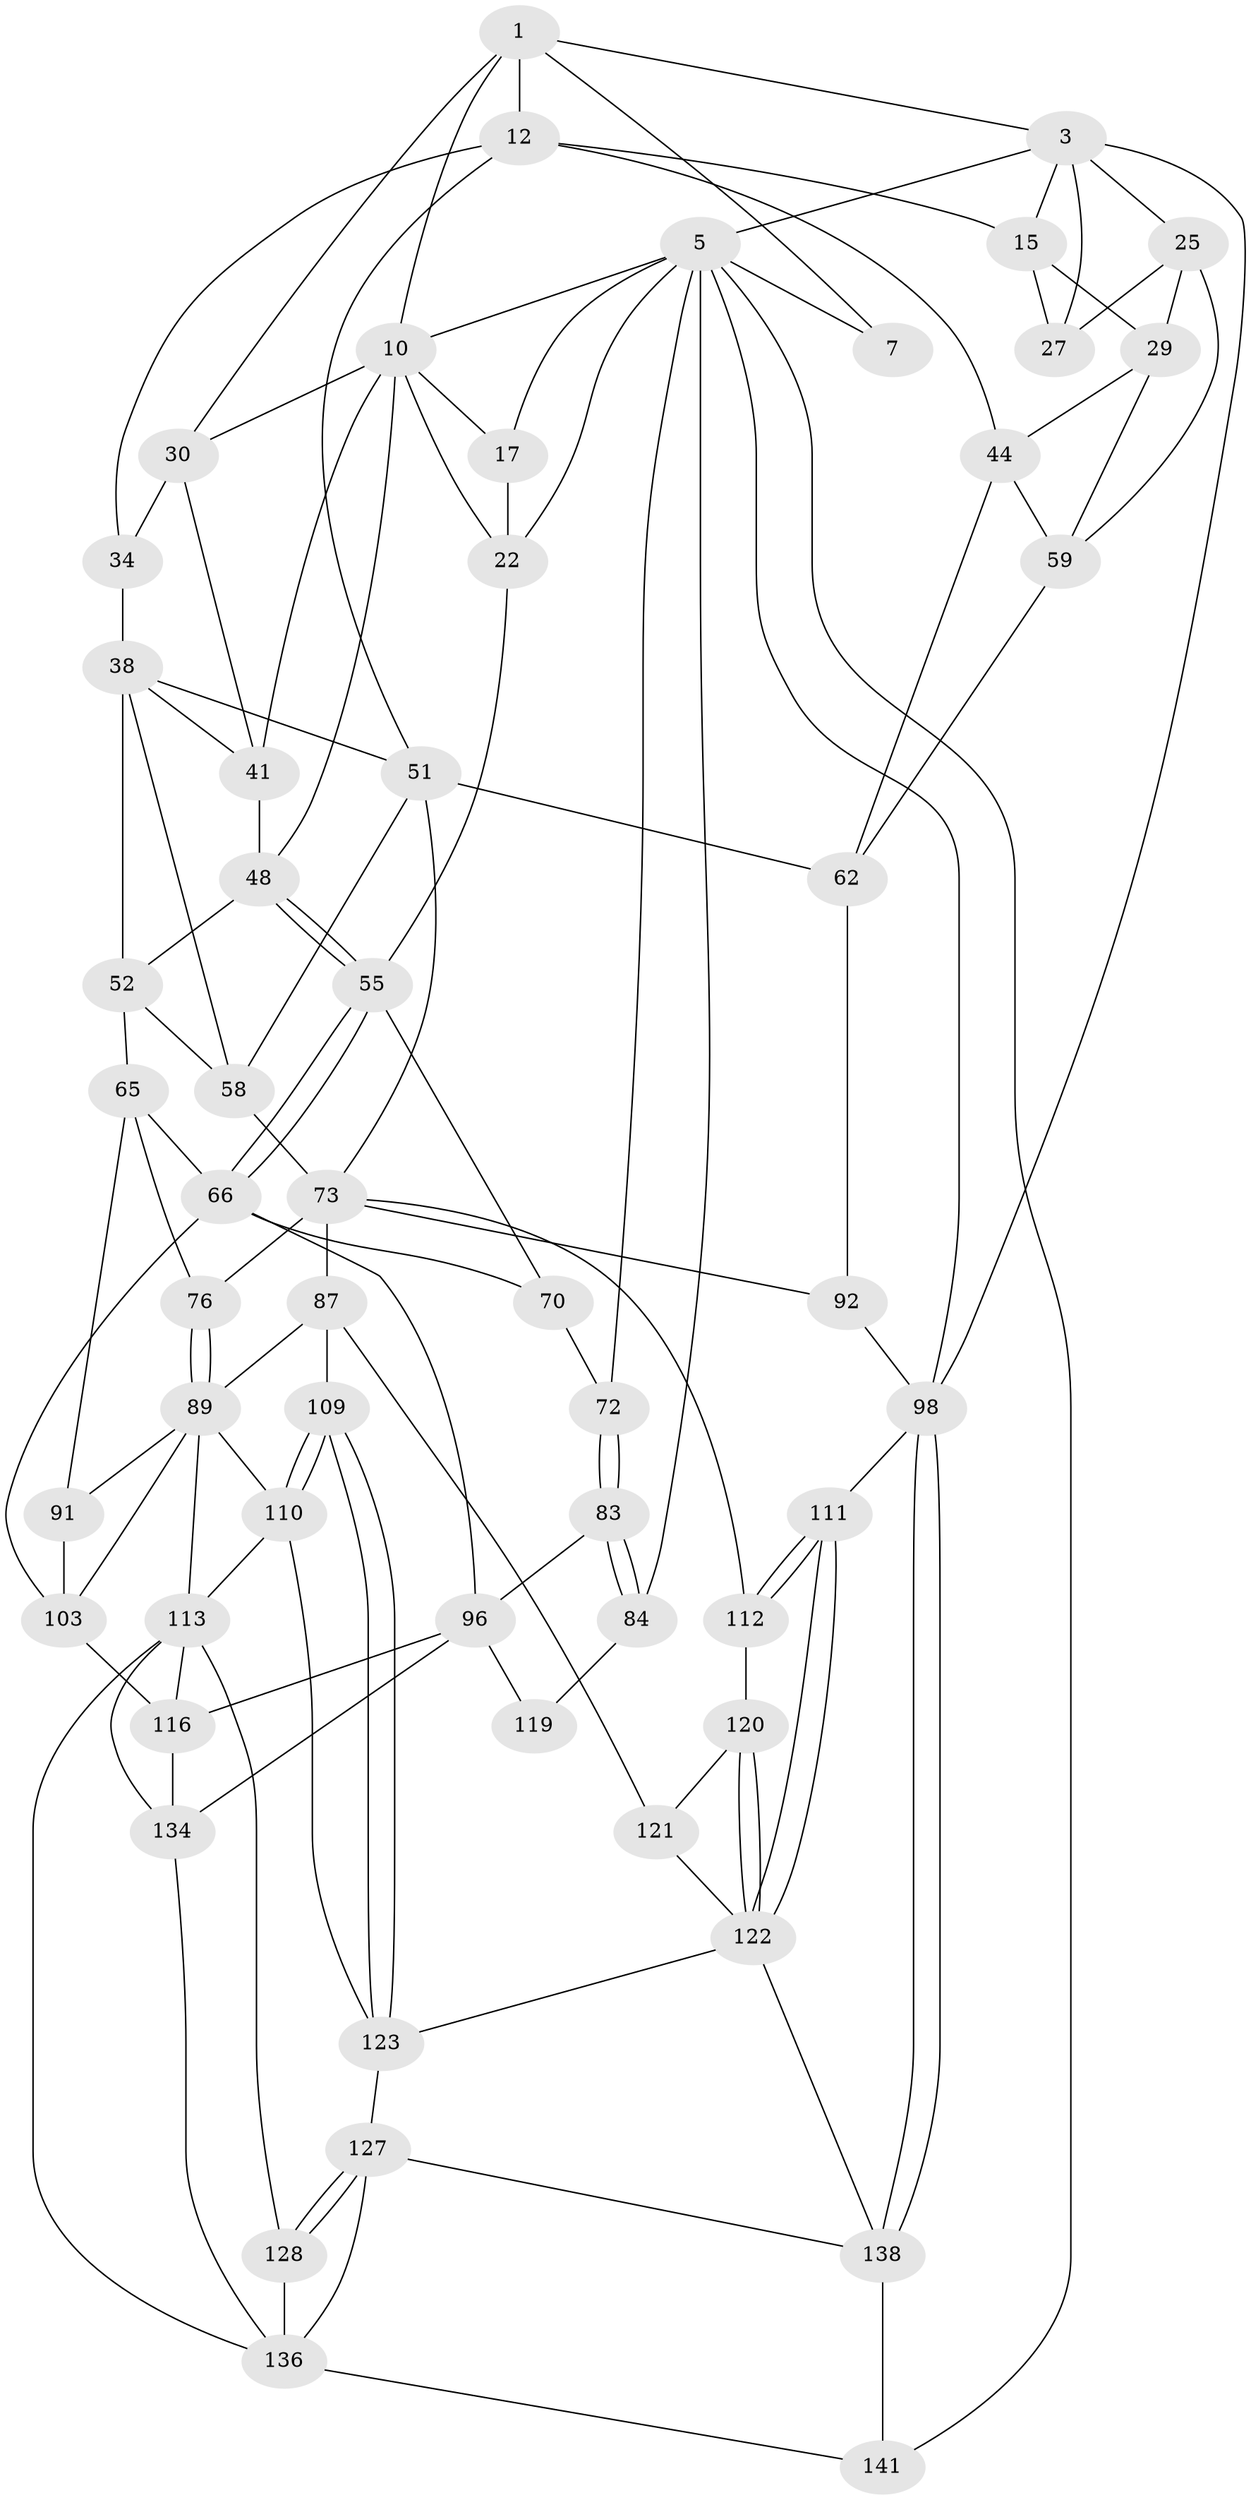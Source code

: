 // original degree distribution, {3: 0.02112676056338028, 4: 0.2535211267605634, 6: 0.2535211267605634, 5: 0.47183098591549294}
// Generated by graph-tools (version 1.1) at 2025/21/03/04/25 18:21:35]
// undirected, 56 vertices, 126 edges
graph export_dot {
graph [start="1"]
  node [color=gray90,style=filled];
  1 [pos="+0.5414332685174589+0",super="+2+8"];
  3 [pos="+0.8504955711309836+0",super="+14+4"];
  5 [pos="+0+0",super="+86+6+19"];
  7 [pos="+0.5002700087917052+0"];
  10 [pos="+0.3318711973589816+0.14540185247455914",super="+11+20"];
  12 [pos="+0.6201730228581782+0.05257165983019959",super="+16"];
  15 [pos="+0.7944312473661334+0.13171031700428323",super="+28"];
  17 [pos="+0.19670697962387484+0.07127789855277337",super="+18"];
  22 [pos="+0.2742733451725623+0.19278292420940824",super="+23+53"];
  25 [pos="+1+0",super="+46+26"];
  27 [pos="+0.9229843600130734+0.06809588524708396"];
  29 [pos="+0.9273088727216618+0.17564646009140586",super="+42"];
  30 [pos="+0.5548913701166336+0.16190063514180053",super="+31"];
  34 [pos="+0.7535191779936521+0.17622932657576693",super="+35"];
  38 [pos="+0.639935241840065+0.26380471722834475",super="+50+39"];
  41 [pos="+0.52571919805471+0.24342858709009493",super="+47"];
  44 [pos="+0.8744908334380856+0.29586535265112646",super="+61"];
  48 [pos="+0.347096536139039+0.25886471153022345",super="+49"];
  51 [pos="+0.7525675549416646+0.3668938622725533",super="+57"];
  52 [pos="+0.45802318500882977+0.3164141795942499",super="+64"];
  55 [pos="+0.33378246511238624+0.39244396119467717",super="+56"];
  58 [pos="+0.589308986680886+0.3427852079065394",super="+67"];
  59 [pos="+1+0.4361196311213005",super="+60"];
  62 [pos="+0.8608383242809311+0.4151281527868563",super="+78"];
  65 [pos="+0.44212556633084205+0.4220803850888213",super="+77"];
  66 [pos="+0.36922148159746254+0.4196824889061854",super="+79"];
  70 [pos="+0.1741533677352618+0.5523586917784202",super="+71"];
  72 [pos="+0+0.3268568927243733"];
  73 [pos="+0.7606768084692913+0.5034761686771712",super="+74+93"];
  76 [pos="+0.49300396672349994+0.512999789415564"];
  83 [pos="+0+0.594163151716582",super="+94"];
  84 [pos="+0+0.711046946561806",super="+101+85"];
  87 [pos="+0.685964713201542+0.6175526735566752",super="+88"];
  89 [pos="+0.6114876765954551+0.6245260363596311",super="+90"];
  91 [pos="+0.3993482720611544+0.6198379016945782",super="+102"];
  92 [pos="+1+0.560881942734252"];
  96 [pos="+0.1775996605380354+0.7095364558181989",super="+118"];
  98 [pos="+1+1",super="+99"];
  103 [pos="+0.22400461912557568+0.7367562178865857",super="+107+104"];
  109 [pos="+0.6021194176195686+0.8365637853181164"];
  110 [pos="+0.49374206723268405+0.7452649270144202",super="+117"];
  111 [pos="+1+0.9344387753129455"];
  112 [pos="+0.8847941806083615+0.7343162556808442"];
  113 [pos="+0.38830376352495877+0.7698760084913814",super="+114"];
  116 [pos="+0.23842294890127164+0.7661584022460863",super="+125"];
  119 [pos="+0.10006147950596121+0.7702099832220545",super="+131"];
  120 [pos="+0.8318984210256946+0.7467412878349745"];
  121 [pos="+0.7728426711974883+0.7431084592412486"];
  122 [pos="+0.8704268075373356+0.8584283771990145",super="+130"];
  123 [pos="+0.5982254020582995+0.8546681487892188",super="+124"];
  127 [pos="+0.5262540980710547+0.8787385990790383",super="+140"];
  128 [pos="+0.48891435802224587+0.8792186448573348"];
  134 [pos="+0.24523857374581678+0.9654327841985022",super="+135"];
  136 [pos="+0.3333939454699145+0.9301558535063281",super="+137+139"];
  138 [pos="+0.7693227939045163+1",super="+142"];
  141 [pos="+0.18409659853937488+1"];
  1 -- 3;
  1 -- 12 [weight=2];
  1 -- 7;
  1 -- 10;
  1 -- 30;
  3 -- 27;
  3 -- 15;
  3 -- 25;
  3 -- 98;
  3 -- 5;
  5 -- 98;
  5 -- 141;
  5 -- 10;
  5 -- 7;
  5 -- 72;
  5 -- 22;
  5 -- 17;
  5 -- 84;
  10 -- 17;
  10 -- 48;
  10 -- 22;
  10 -- 30;
  10 -- 41;
  12 -- 34;
  12 -- 51;
  12 -- 44;
  12 -- 15;
  15 -- 27;
  15 -- 29;
  17 -- 22;
  22 -- 55 [weight=2];
  25 -- 59;
  25 -- 27;
  25 -- 29 [weight=2];
  29 -- 59;
  29 -- 44;
  30 -- 34;
  30 -- 41;
  34 -- 38 [weight=2];
  38 -- 51;
  38 -- 41;
  38 -- 58;
  38 -- 52;
  41 -- 48;
  44 -- 59;
  44 -- 62;
  48 -- 55;
  48 -- 55;
  48 -- 52;
  51 -- 73;
  51 -- 58;
  51 -- 62;
  52 -- 65;
  52 -- 58;
  55 -- 66 [weight=2];
  55 -- 66;
  55 -- 70;
  58 -- 73;
  59 -- 62;
  62 -- 92;
  65 -- 66 [weight=2];
  65 -- 91;
  65 -- 76;
  66 -- 96;
  66 -- 70;
  66 -- 103;
  70 -- 72;
  72 -- 83;
  72 -- 83;
  73 -- 76;
  73 -- 87 [weight=2];
  73 -- 112;
  73 -- 92;
  76 -- 89;
  76 -- 89;
  83 -- 84 [weight=2];
  83 -- 84;
  83 -- 96;
  84 -- 119 [weight=2];
  87 -- 89;
  87 -- 109;
  87 -- 121;
  89 -- 113;
  89 -- 103;
  89 -- 91;
  89 -- 110;
  91 -- 103 [weight=2];
  92 -- 98;
  96 -- 116;
  96 -- 134;
  96 -- 119 [weight=2];
  98 -- 138;
  98 -- 138;
  98 -- 111;
  103 -- 116;
  109 -- 110;
  109 -- 110;
  109 -- 123;
  109 -- 123;
  110 -- 113;
  110 -- 123;
  111 -- 112;
  111 -- 112;
  111 -- 122;
  111 -- 122;
  112 -- 120;
  113 -- 128;
  113 -- 116;
  113 -- 134;
  113 -- 136;
  116 -- 134;
  120 -- 121;
  120 -- 122;
  120 -- 122;
  121 -- 122;
  122 -- 123;
  122 -- 138;
  123 -- 127;
  127 -- 128;
  127 -- 128;
  127 -- 138;
  127 -- 136;
  128 -- 136;
  134 -- 136;
  136 -- 141;
  138 -- 141;
}
